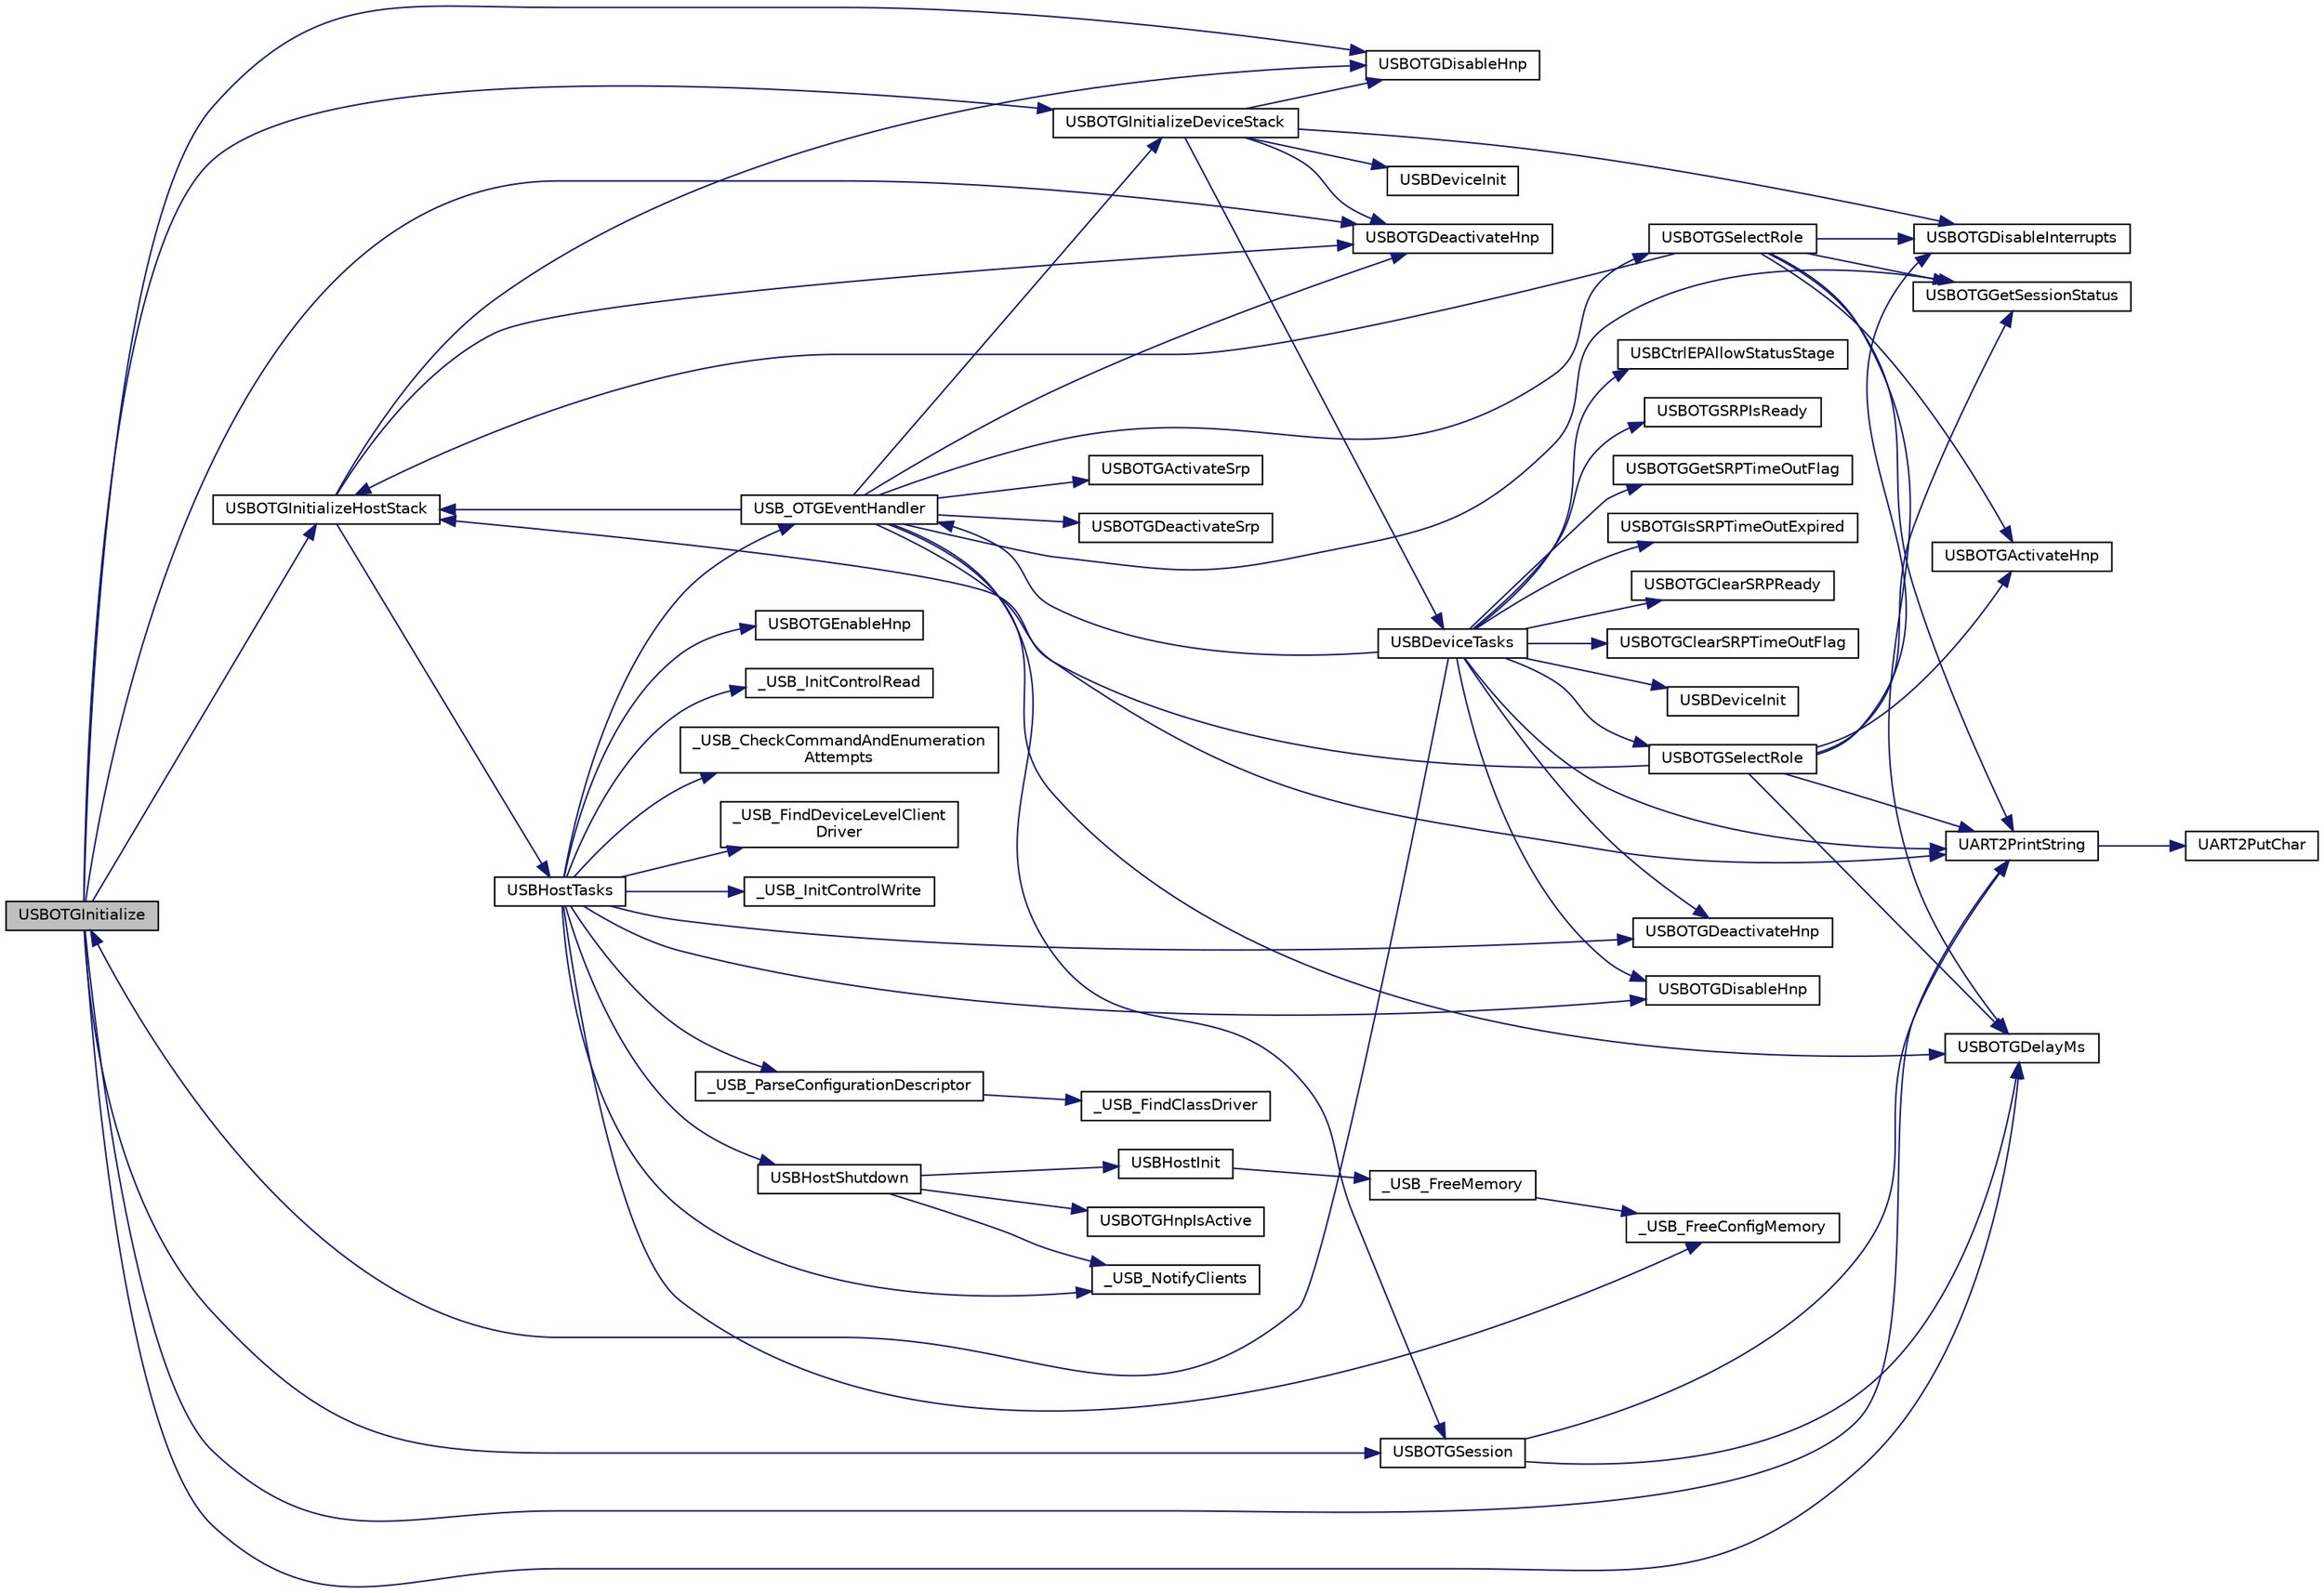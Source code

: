 digraph "USBOTGInitialize"
{
  edge [fontname="Helvetica",fontsize="10",labelfontname="Helvetica",labelfontsize="10"];
  node [fontname="Helvetica",fontsize="10",shape=record];
  rankdir="LR";
  Node1 [label="USBOTGInitialize",height=0.2,width=0.4,color="black", fillcolor="grey75", style="filled", fontcolor="black"];
  Node1 -> Node2 [color="midnightblue",fontsize="10",style="solid",fontname="Helvetica"];
  Node2 [label="USBOTGDisableHnp",height=0.2,width=0.4,color="black", fillcolor="white", style="filled",URL="$usb__otg_8c.html#ad078cd43132c6251de3865b19b8de4cb"];
  Node1 -> Node3 [color="midnightblue",fontsize="10",style="solid",fontname="Helvetica"];
  Node3 [label="USBOTGDeactivateHnp",height=0.2,width=0.4,color="black", fillcolor="white", style="filled",URL="$usb__otg_8c.html#af436961125c7e07df2081b53e4b37001"];
  Node1 -> Node4 [color="midnightblue",fontsize="10",style="solid",fontname="Helvetica"];
  Node4 [label="USBOTGDelayMs",height=0.2,width=0.4,color="black", fillcolor="white", style="filled",URL="$usb__otg_8c.html#a28592b08f3e90b70df726ba4f84964d6"];
  Node1 -> Node5 [color="midnightblue",fontsize="10",style="solid",fontname="Helvetica"];
  Node5 [label="UART2PrintString",height=0.2,width=0.4,color="black", fillcolor="white", style="filled",URL="$uart2_8c.html#a4f250e76dccb6dc8450c04efbc8e9a8f"];
  Node5 -> Node6 [color="midnightblue",fontsize="10",style="solid",fontname="Helvetica"];
  Node6 [label="UART2PutChar",height=0.2,width=0.4,color="black", fillcolor="white", style="filled",URL="$uart2_8c.html#a23f0e312ef33167a4c51b6b353135e89"];
  Node1 -> Node7 [color="midnightblue",fontsize="10",style="solid",fontname="Helvetica"];
  Node7 [label="USBOTGInitializeHostStack",height=0.2,width=0.4,color="black", fillcolor="white", style="filled",URL="$usb__otg_8c.html#af98c8bdc0cfbf9860490d6ae5a9d22da"];
  Node7 -> Node8 [color="midnightblue",fontsize="10",style="solid",fontname="Helvetica"];
  Node8 [label="USBHostTasks",height=0.2,width=0.4,color="black", fillcolor="white", style="filled",URL="$usb__host_8h.html#acc6184ed42d388b3d1a3fbc889c7cd68"];
  Node8 -> Node9 [color="midnightblue",fontsize="10",style="solid",fontname="Helvetica"];
  Node9 [label="_USB_NotifyClients",height=0.2,width=0.4,color="black", fillcolor="white", style="filled",URL="$usb__host_8c.html#a6e1495db6534ff31c28dd6e2c47f52cc"];
  Node8 -> Node10 [color="midnightblue",fontsize="10",style="solid",fontname="Helvetica"];
  Node10 [label="USBHostShutdown",height=0.2,width=0.4,color="black", fillcolor="white", style="filled",URL="$usb__host_8c.html#aeedd722bcedf46d1db1879e817a73edf"];
  Node10 -> Node11 [color="midnightblue",fontsize="10",style="solid",fontname="Helvetica"];
  Node11 [label="USBOTGHnpIsActive",height=0.2,width=0.4,color="black", fillcolor="white", style="filled",URL="$usb__otg_8h.html#acbb6931dba6050e954137dc7449559d4"];
  Node10 -> Node9 [color="midnightblue",fontsize="10",style="solid",fontname="Helvetica"];
  Node10 -> Node12 [color="midnightblue",fontsize="10",style="solid",fontname="Helvetica"];
  Node12 [label="USBHostInit",height=0.2,width=0.4,color="black", fillcolor="white", style="filled",URL="$usb__host_8c.html#aae432165130c2a0acc4ad926178f4f5d"];
  Node12 -> Node13 [color="midnightblue",fontsize="10",style="solid",fontname="Helvetica"];
  Node13 [label="_USB_FreeMemory",height=0.2,width=0.4,color="black", fillcolor="white", style="filled",URL="$usb__host_8c.html#a8c13e2fa7ede47dbb056434cb0454c46"];
  Node13 -> Node14 [color="midnightblue",fontsize="10",style="solid",fontname="Helvetica"];
  Node14 [label="_USB_FreeConfigMemory",height=0.2,width=0.4,color="black", fillcolor="white", style="filled",URL="$usb__host_8c.html#a3850a650ddf79c11a4d8c30da5e84117"];
  Node8 -> Node15 [color="midnightblue",fontsize="10",style="solid",fontname="Helvetica"];
  Node15 [label="USBOTGDisableHnp",height=0.2,width=0.4,color="black", fillcolor="white", style="filled",URL="$usb__otg_8h.html#ad078cd43132c6251de3865b19b8de4cb"];
  Node8 -> Node16 [color="midnightblue",fontsize="10",style="solid",fontname="Helvetica"];
  Node16 [label="USBOTGDeactivateHnp",height=0.2,width=0.4,color="black", fillcolor="white", style="filled",URL="$usb__otg_8h.html#af436961125c7e07df2081b53e4b37001"];
  Node8 -> Node17 [color="midnightblue",fontsize="10",style="solid",fontname="Helvetica"];
  Node17 [label="_USB_InitControlRead",height=0.2,width=0.4,color="black", fillcolor="white", style="filled",URL="$usb__host_8c.html#af241c7058876aad3e2680b191af50a5c"];
  Node8 -> Node18 [color="midnightblue",fontsize="10",style="solid",fontname="Helvetica"];
  Node18 [label="_USB_CheckCommandAndEnumeration\lAttempts",height=0.2,width=0.4,color="black", fillcolor="white", style="filled",URL="$usb__host_8c.html#ac0d5dc49333c2815ae39565d3a9ccb54"];
  Node8 -> Node19 [color="midnightblue",fontsize="10",style="solid",fontname="Helvetica"];
  Node19 [label="_USB_FindDeviceLevelClient\lDriver",height=0.2,width=0.4,color="black", fillcolor="white", style="filled",URL="$usb__host_8c.html#aef5e4dbc35ee03da114f79a59dba2c91"];
  Node8 -> Node20 [color="midnightblue",fontsize="10",style="solid",fontname="Helvetica"];
  Node20 [label="_USB_InitControlWrite",height=0.2,width=0.4,color="black", fillcolor="white", style="filled",URL="$usb__host_8c.html#a058419fc74add8358df667b00c827581"];
  Node8 -> Node14 [color="midnightblue",fontsize="10",style="solid",fontname="Helvetica"];
  Node8 -> Node21 [color="midnightblue",fontsize="10",style="solid",fontname="Helvetica"];
  Node21 [label="_USB_ParseConfigurationDescriptor",height=0.2,width=0.4,color="black", fillcolor="white", style="filled",URL="$usb__host_8c.html#a0ab2f3f60f93e1022a5cd72364af7567"];
  Node21 -> Node22 [color="midnightblue",fontsize="10",style="solid",fontname="Helvetica"];
  Node22 [label="_USB_FindClassDriver",height=0.2,width=0.4,color="black", fillcolor="white", style="filled",URL="$usb__host_8c.html#acb4839a92388bd2feb2acbfd2a77b668"];
  Node8 -> Node23 [color="midnightblue",fontsize="10",style="solid",fontname="Helvetica"];
  Node23 [label="USBOTGEnableHnp",height=0.2,width=0.4,color="black", fillcolor="white", style="filled",URL="$usb__otg_8h.html#a4055c7be50b72d3312c60ccce3464782"];
  Node8 -> Node24 [color="midnightblue",fontsize="10",style="solid",fontname="Helvetica"];
  Node24 [label="USB_OTGEventHandler",height=0.2,width=0.4,color="black", fillcolor="white", style="filled",URL="$usb__otg_8h.html#ac5d1852c92a2364bf541966638962f42"];
  Node24 -> Node25 [color="midnightblue",fontsize="10",style="solid",fontname="Helvetica"];
  Node25 [label="USBOTGGetSessionStatus",height=0.2,width=0.4,color="black", fillcolor="white", style="filled",URL="$usb__otg_8c.html#a0ca126c5127f433c85dbcafa982c376d"];
  Node24 -> Node5 [color="midnightblue",fontsize="10",style="solid",fontname="Helvetica"];
  Node24 -> Node26 [color="midnightblue",fontsize="10",style="solid",fontname="Helvetica"];
  Node26 [label="USBOTGActivateSrp",height=0.2,width=0.4,color="black", fillcolor="white", style="filled",URL="$usb__otg_8c.html#a8378f45ca03729ac8e82ff4e08e8f7a6"];
  Node24 -> Node27 [color="midnightblue",fontsize="10",style="solid",fontname="Helvetica"];
  Node27 [label="USBOTGDeactivateSrp",height=0.2,width=0.4,color="black", fillcolor="white", style="filled",URL="$usb__otg_8c.html#a552731e5455dc92436f8c4924e1797f1"];
  Node24 -> Node28 [color="midnightblue",fontsize="10",style="solid",fontname="Helvetica"];
  Node28 [label="USBOTGSession",height=0.2,width=0.4,color="black", fillcolor="white", style="filled",URL="$usb__otg_8c.html#a52227c6960c364c50d195616c1aca26e"];
  Node28 -> Node4 [color="midnightblue",fontsize="10",style="solid",fontname="Helvetica"];
  Node28 -> Node5 [color="midnightblue",fontsize="10",style="solid",fontname="Helvetica"];
  Node24 -> Node29 [color="midnightblue",fontsize="10",style="solid",fontname="Helvetica"];
  Node29 [label="USBOTGInitializeDeviceStack",height=0.2,width=0.4,color="black", fillcolor="white", style="filled",URL="$usb__otg_8c.html#a24df6380f3917b867cf25d53dd5216a5"];
  Node29 -> Node30 [color="midnightblue",fontsize="10",style="solid",fontname="Helvetica"];
  Node30 [label="USBOTGDisableInterrupts",height=0.2,width=0.4,color="black", fillcolor="white", style="filled",URL="$usb__otg_8c.html#aaf3a2521c07a6a639f32694a1012942e"];
  Node29 -> Node31 [color="midnightblue",fontsize="10",style="solid",fontname="Helvetica"];
  Node31 [label="USBDeviceInit",height=0.2,width=0.4,color="black", fillcolor="white", style="filled",URL="$usb__device_8h.html#a16da2c36e4eb6a018808f99f291433ca"];
  Node29 -> Node32 [color="midnightblue",fontsize="10",style="solid",fontname="Helvetica"];
  Node32 [label="USBDeviceTasks",height=0.2,width=0.4,color="black", fillcolor="white", style="filled",URL="$usb__device_8h.html#af35807553af66eab5b5d459fa13b274e"];
  Node32 -> Node33 [color="midnightblue",fontsize="10",style="solid",fontname="Helvetica"];
  Node33 [label="USBOTGSRPIsReady",height=0.2,width=0.4,color="black", fillcolor="white", style="filled",URL="$usb__otg_8h.html#a074a26ffca9ba1473076efdb826d1771"];
  Node32 -> Node34 [color="midnightblue",fontsize="10",style="solid",fontname="Helvetica"];
  Node34 [label="USBOTGGetSRPTimeOutFlag",height=0.2,width=0.4,color="black", fillcolor="white", style="filled",URL="$usb__otg_8h.html#a78ca11f637dbda5615015004b1af7a43"];
  Node32 -> Node35 [color="midnightblue",fontsize="10",style="solid",fontname="Helvetica"];
  Node35 [label="USBOTGIsSRPTimeOutExpired",height=0.2,width=0.4,color="black", fillcolor="white", style="filled",URL="$usb__otg_8h.html#af06c63d6f822660c4a2a3a52c29fd257"];
  Node32 -> Node24 [color="midnightblue",fontsize="10",style="solid",fontname="Helvetica"];
  Node32 -> Node15 [color="midnightblue",fontsize="10",style="solid",fontname="Helvetica"];
  Node32 -> Node16 [color="midnightblue",fontsize="10",style="solid",fontname="Helvetica"];
  Node32 -> Node1 [color="midnightblue",fontsize="10",style="solid",fontname="Helvetica"];
  Node32 -> Node36 [color="midnightblue",fontsize="10",style="solid",fontname="Helvetica"];
  Node36 [label="USBOTGClearSRPReady",height=0.2,width=0.4,color="black", fillcolor="white", style="filled",URL="$usb__otg_8h.html#a0e4aa57c5361e842d6ff6892aab573b6"];
  Node32 -> Node37 [color="midnightblue",fontsize="10",style="solid",fontname="Helvetica"];
  Node37 [label="USBOTGClearSRPTimeOutFlag",height=0.2,width=0.4,color="black", fillcolor="white", style="filled",URL="$usb__otg_8h.html#ad4bbe76141dea5928c75ce40938717e1"];
  Node32 -> Node5 [color="midnightblue",fontsize="10",style="solid",fontname="Helvetica"];
  Node32 -> Node38 [color="midnightblue",fontsize="10",style="solid",fontname="Helvetica"];
  Node38 [label="USBDeviceInit",height=0.2,width=0.4,color="black", fillcolor="white", style="filled",URL="$usb__device_8c.html#a16da2c36e4eb6a018808f99f291433ca"];
  Node32 -> Node39 [color="midnightblue",fontsize="10",style="solid",fontname="Helvetica"];
  Node39 [label="USBOTGSelectRole",height=0.2,width=0.4,color="black", fillcolor="white", style="filled",URL="$usb__otg_8h.html#a6b7e526fa731f878145d8a05ac1afc02"];
  Node39 -> Node25 [color="midnightblue",fontsize="10",style="solid",fontname="Helvetica"];
  Node39 -> Node5 [color="midnightblue",fontsize="10",style="solid",fontname="Helvetica"];
  Node39 -> Node30 [color="midnightblue",fontsize="10",style="solid",fontname="Helvetica"];
  Node39 -> Node40 [color="midnightblue",fontsize="10",style="solid",fontname="Helvetica"];
  Node40 [label="USBOTGActivateHnp",height=0.2,width=0.4,color="black", fillcolor="white", style="filled",URL="$usb__otg_8c.html#aeaa9e4122e4d45a3f62595101bd1416b"];
  Node39 -> Node4 [color="midnightblue",fontsize="10",style="solid",fontname="Helvetica"];
  Node39 -> Node7 [color="midnightblue",fontsize="10",style="solid",fontname="Helvetica"];
  Node32 -> Node41 [color="midnightblue",fontsize="10",style="solid",fontname="Helvetica"];
  Node41 [label="USBCtrlEPAllowStatusStage",height=0.2,width=0.4,color="black", fillcolor="white", style="filled",URL="$usb__device_8c.html#a8ab63309832bab687cce92eb7a9ea8b2"];
  Node29 -> Node3 [color="midnightblue",fontsize="10",style="solid",fontname="Helvetica"];
  Node29 -> Node2 [color="midnightblue",fontsize="10",style="solid",fontname="Helvetica"];
  Node24 -> Node7 [color="midnightblue",fontsize="10",style="solid",fontname="Helvetica"];
  Node24 -> Node42 [color="midnightblue",fontsize="10",style="solid",fontname="Helvetica"];
  Node42 [label="USBOTGSelectRole",height=0.2,width=0.4,color="black", fillcolor="white", style="filled",URL="$usb__otg_8c.html#a6b7e526fa731f878145d8a05ac1afc02"];
  Node42 -> Node25 [color="midnightblue",fontsize="10",style="solid",fontname="Helvetica"];
  Node42 -> Node5 [color="midnightblue",fontsize="10",style="solid",fontname="Helvetica"];
  Node42 -> Node30 [color="midnightblue",fontsize="10",style="solid",fontname="Helvetica"];
  Node42 -> Node40 [color="midnightblue",fontsize="10",style="solid",fontname="Helvetica"];
  Node42 -> Node4 [color="midnightblue",fontsize="10",style="solid",fontname="Helvetica"];
  Node42 -> Node7 [color="midnightblue",fontsize="10",style="solid",fontname="Helvetica"];
  Node24 -> Node4 [color="midnightblue",fontsize="10",style="solid",fontname="Helvetica"];
  Node24 -> Node3 [color="midnightblue",fontsize="10",style="solid",fontname="Helvetica"];
  Node7 -> Node3 [color="midnightblue",fontsize="10",style="solid",fontname="Helvetica"];
  Node7 -> Node2 [color="midnightblue",fontsize="10",style="solid",fontname="Helvetica"];
  Node1 -> Node28 [color="midnightblue",fontsize="10",style="solid",fontname="Helvetica"];
  Node1 -> Node29 [color="midnightblue",fontsize="10",style="solid",fontname="Helvetica"];
}
